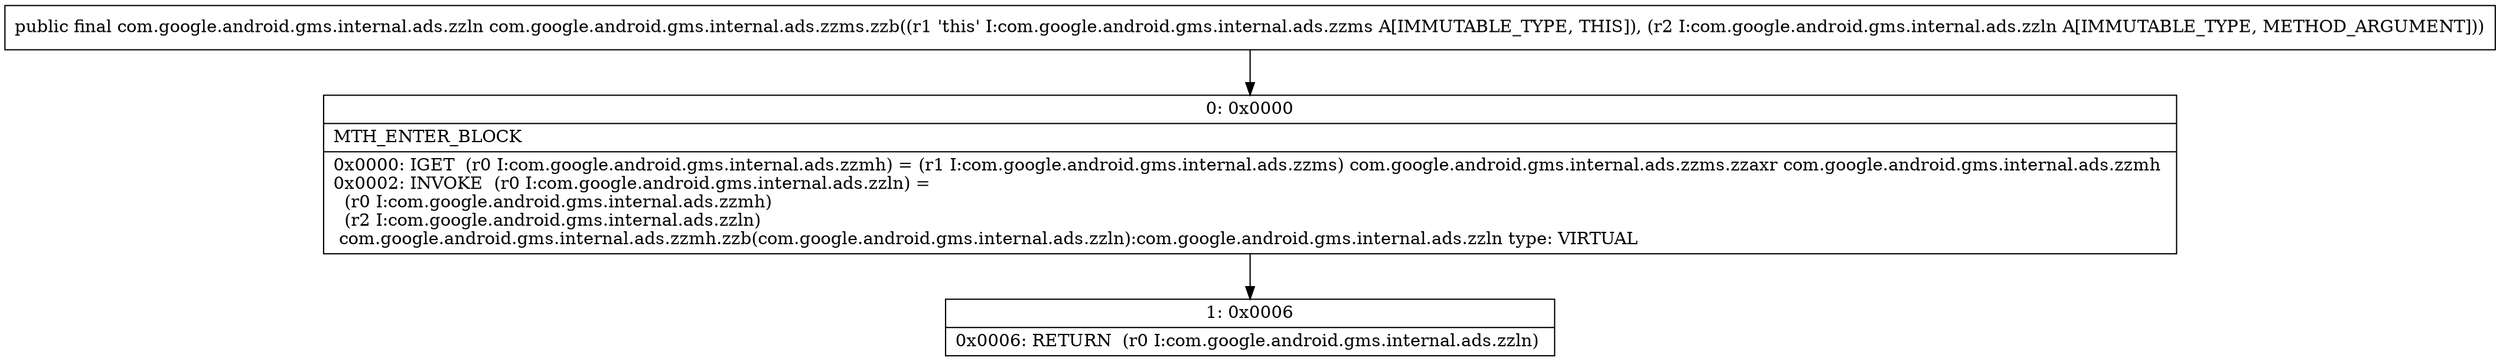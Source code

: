 digraph "CFG forcom.google.android.gms.internal.ads.zzms.zzb(Lcom\/google\/android\/gms\/internal\/ads\/zzln;)Lcom\/google\/android\/gms\/internal\/ads\/zzln;" {
Node_0 [shape=record,label="{0\:\ 0x0000|MTH_ENTER_BLOCK\l|0x0000: IGET  (r0 I:com.google.android.gms.internal.ads.zzmh) = (r1 I:com.google.android.gms.internal.ads.zzms) com.google.android.gms.internal.ads.zzms.zzaxr com.google.android.gms.internal.ads.zzmh \l0x0002: INVOKE  (r0 I:com.google.android.gms.internal.ads.zzln) = \l  (r0 I:com.google.android.gms.internal.ads.zzmh)\l  (r2 I:com.google.android.gms.internal.ads.zzln)\l com.google.android.gms.internal.ads.zzmh.zzb(com.google.android.gms.internal.ads.zzln):com.google.android.gms.internal.ads.zzln type: VIRTUAL \l}"];
Node_1 [shape=record,label="{1\:\ 0x0006|0x0006: RETURN  (r0 I:com.google.android.gms.internal.ads.zzln) \l}"];
MethodNode[shape=record,label="{public final com.google.android.gms.internal.ads.zzln com.google.android.gms.internal.ads.zzms.zzb((r1 'this' I:com.google.android.gms.internal.ads.zzms A[IMMUTABLE_TYPE, THIS]), (r2 I:com.google.android.gms.internal.ads.zzln A[IMMUTABLE_TYPE, METHOD_ARGUMENT])) }"];
MethodNode -> Node_0;
Node_0 -> Node_1;
}

